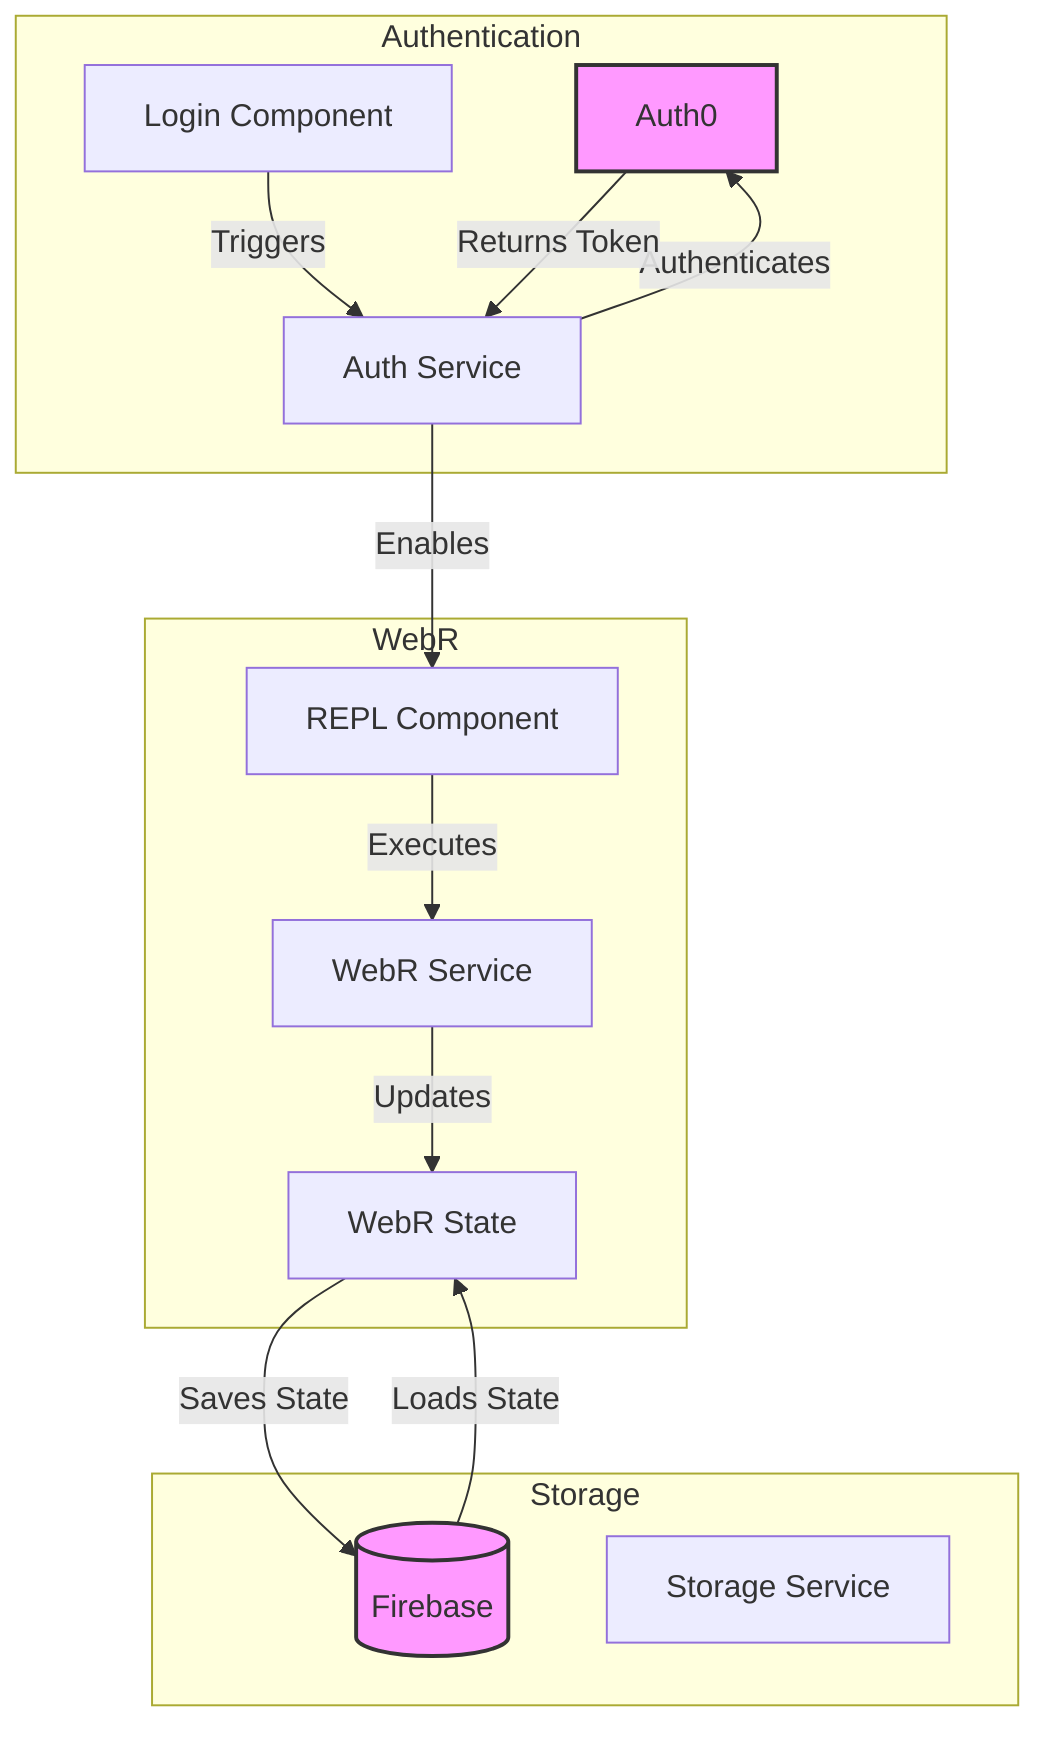 graph TB
    subgraph Authentication
        Auth0[Auth0]
        Login[Login Component]
        Auth[Auth Service]
        Login -->|Triggers| Auth
        Auth -->|Authenticates| Auth0
        Auth0 -->|Returns Token| Auth
    end

    subgraph WebR
        REPL[REPL Component]
        WService[WebR Service]
        WState[WebR State]
        REPL -->|Executes| WService
        WService -->|Updates| WState
    end

    subgraph Storage
        FB[(Firebase)]
        Store[Storage Service]
        WState -->|Saves State| FB
        FB -->|Loads State| WState
    end

    Auth -->|Enables| REPL
    
    classDef service fill:#f9f,stroke:#333,stroke-width:2px;
    class Auth0,FB service